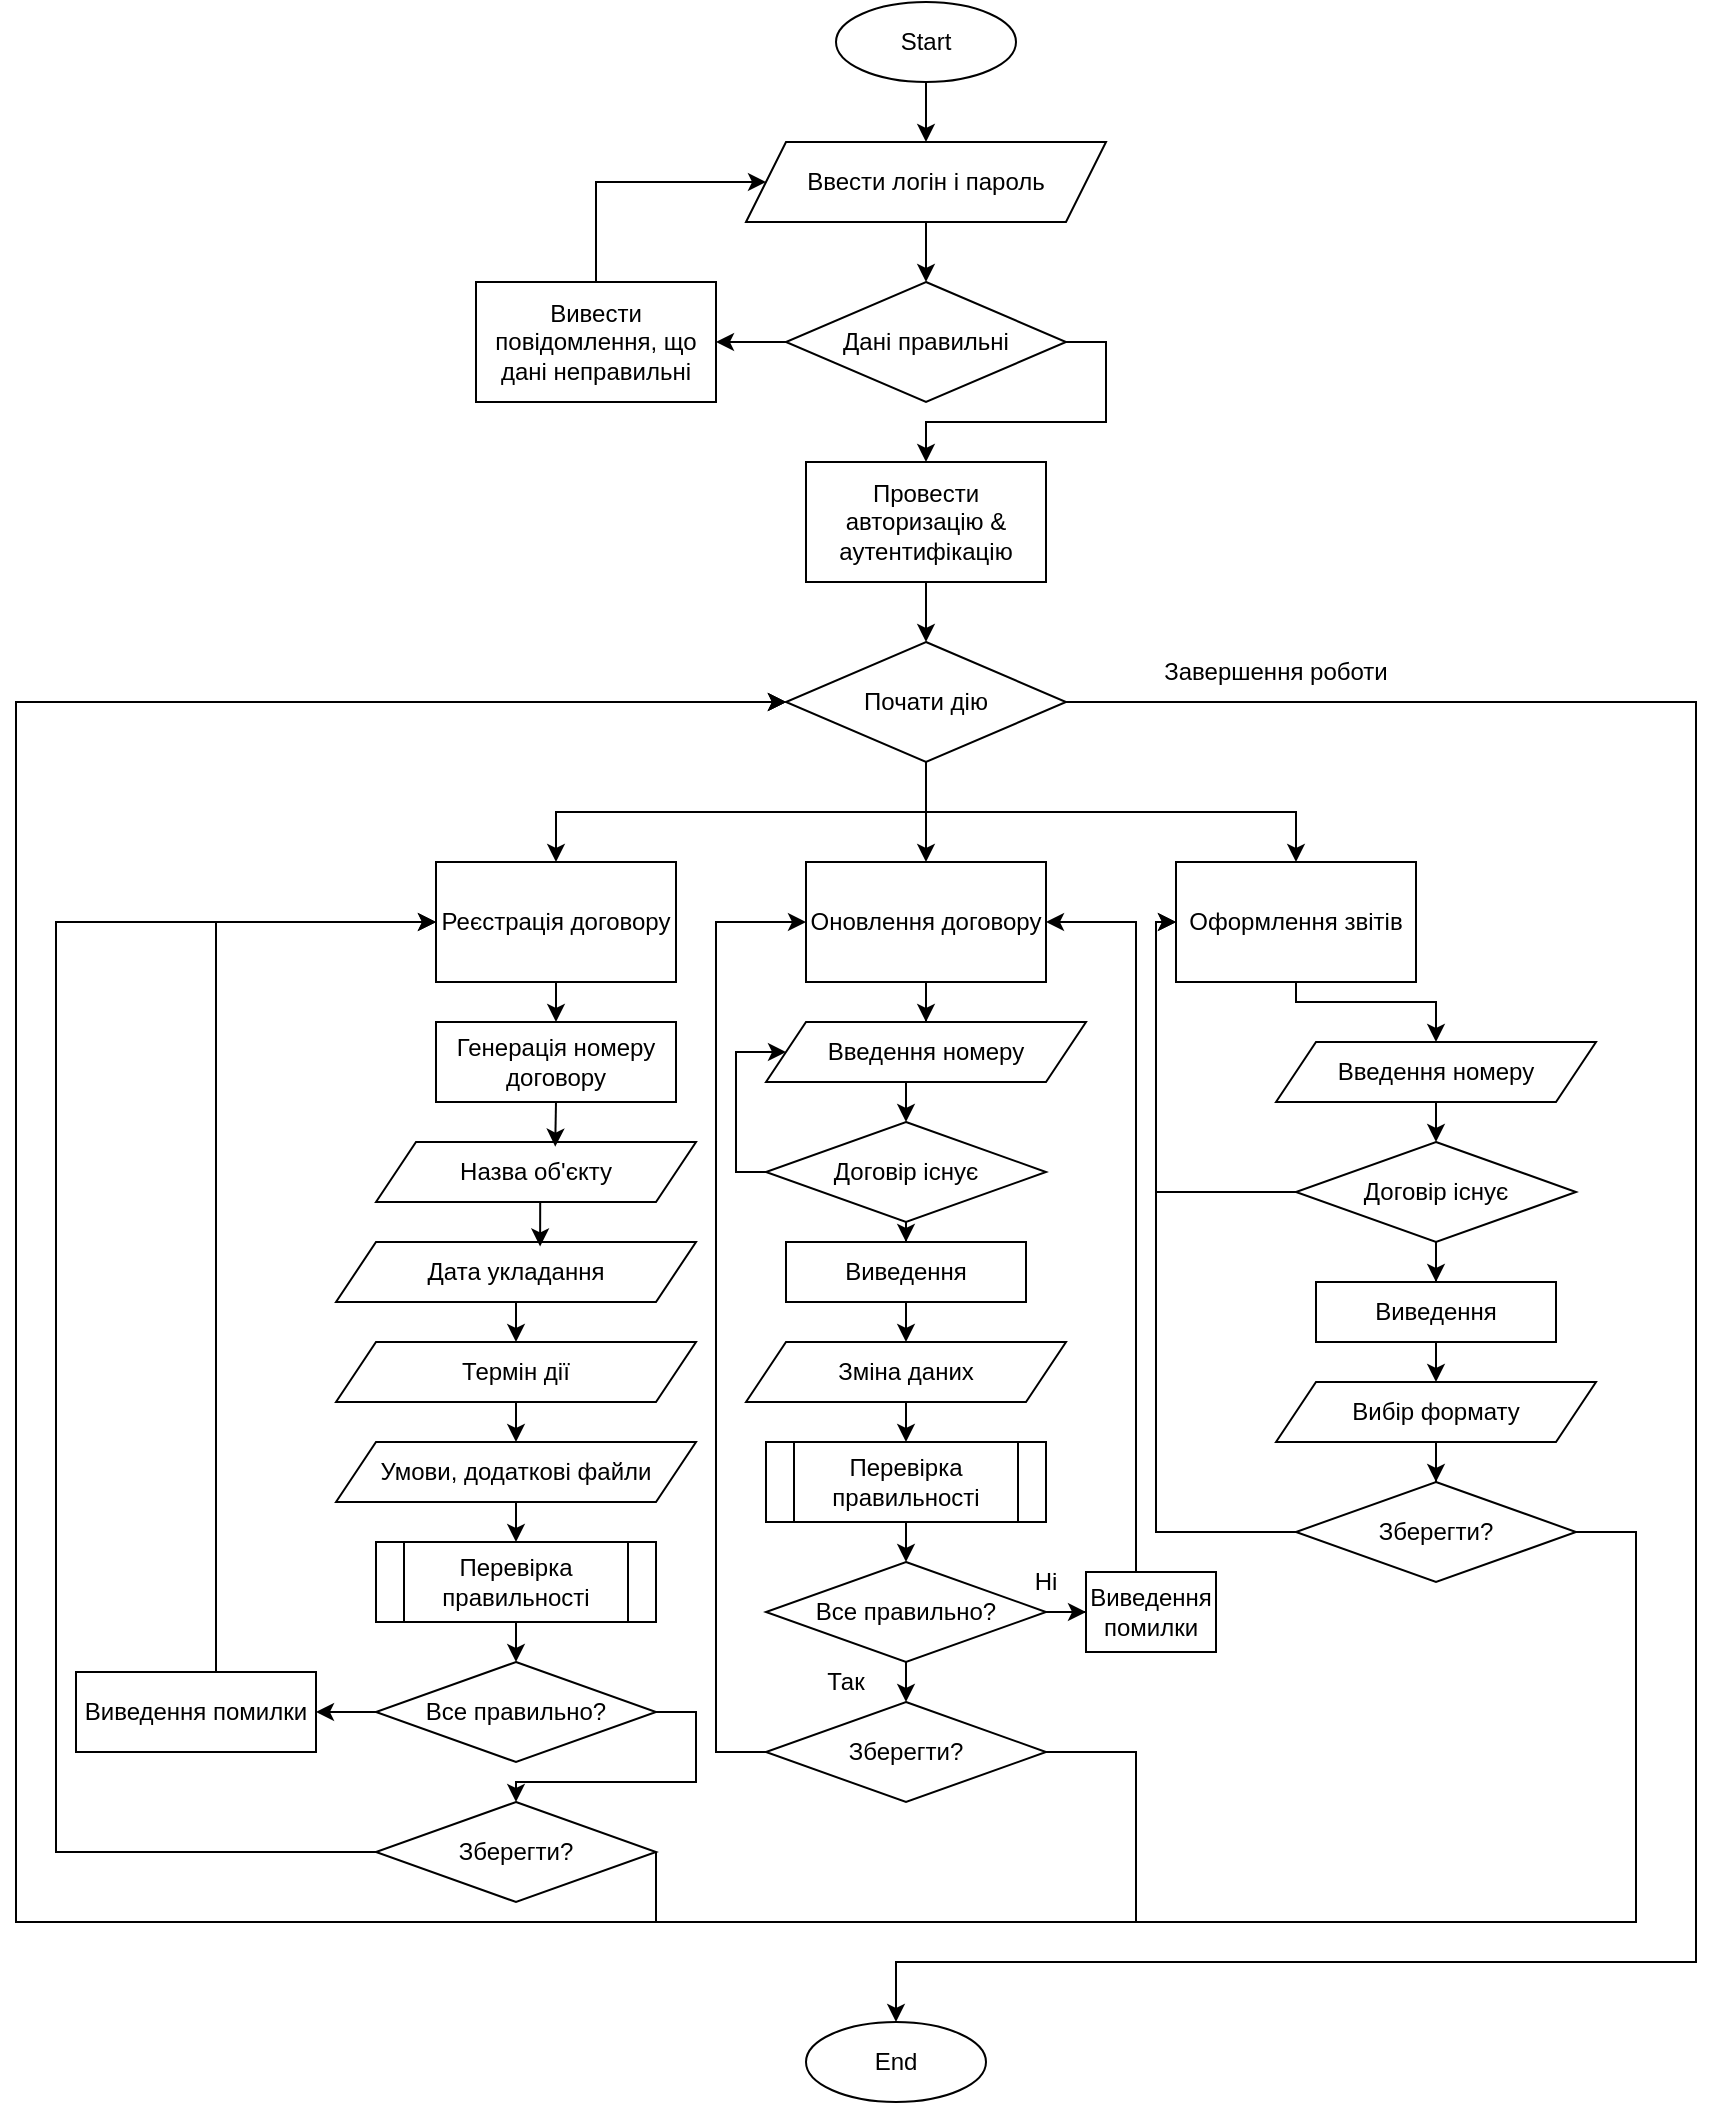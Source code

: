 <mxfile version="24.7.17">
  <diagram name="Page-1" id="ISD2lX4SADq1Y4s88sq2">
    <mxGraphModel dx="2085" dy="740" grid="1" gridSize="10" guides="1" tooltips="1" connect="1" arrows="1" fold="1" page="1" pageScale="1" pageWidth="850" pageHeight="1100" math="0" shadow="0">
      <root>
        <mxCell id="0" />
        <mxCell id="1" parent="0" />
        <mxCell id="xVNOZqWn-jemStVdpSM--4" style="edgeStyle=orthogonalEdgeStyle;rounded=0;orthogonalLoop=1;jettySize=auto;html=1;entryX=0.5;entryY=0;entryDx=0;entryDy=0;" edge="1" parent="1" source="xVNOZqWn-jemStVdpSM--1" target="xVNOZqWn-jemStVdpSM--3">
          <mxGeometry relative="1" as="geometry" />
        </mxCell>
        <mxCell id="xVNOZqWn-jemStVdpSM--1" value="Start" style="ellipse;whiteSpace=wrap;html=1;" vertex="1" parent="1">
          <mxGeometry x="350" y="30" width="90" height="40" as="geometry" />
        </mxCell>
        <mxCell id="xVNOZqWn-jemStVdpSM--2" value="End" style="ellipse;whiteSpace=wrap;html=1;" vertex="1" parent="1">
          <mxGeometry x="335" y="1040" width="90" height="40" as="geometry" />
        </mxCell>
        <mxCell id="xVNOZqWn-jemStVdpSM--6" style="edgeStyle=orthogonalEdgeStyle;rounded=0;orthogonalLoop=1;jettySize=auto;html=1;entryX=0.5;entryY=0;entryDx=0;entryDy=0;" edge="1" parent="1" source="xVNOZqWn-jemStVdpSM--3" target="xVNOZqWn-jemStVdpSM--5">
          <mxGeometry relative="1" as="geometry" />
        </mxCell>
        <mxCell id="xVNOZqWn-jemStVdpSM--3" value="Ввести логін і пароль" style="shape=parallelogram;perimeter=parallelogramPerimeter;whiteSpace=wrap;html=1;fixedSize=1;" vertex="1" parent="1">
          <mxGeometry x="305" y="100" width="180" height="40" as="geometry" />
        </mxCell>
        <mxCell id="xVNOZqWn-jemStVdpSM--8" style="edgeStyle=orthogonalEdgeStyle;rounded=0;orthogonalLoop=1;jettySize=auto;html=1;entryX=0.5;entryY=0;entryDx=0;entryDy=0;exitX=1;exitY=0.5;exitDx=0;exitDy=0;" edge="1" parent="1" source="xVNOZqWn-jemStVdpSM--5" target="xVNOZqWn-jemStVdpSM--7">
          <mxGeometry relative="1" as="geometry">
            <Array as="points">
              <mxPoint x="485" y="200" />
              <mxPoint x="485" y="240" />
              <mxPoint x="395" y="240" />
            </Array>
          </mxGeometry>
        </mxCell>
        <mxCell id="xVNOZqWn-jemStVdpSM--11" style="edgeStyle=orthogonalEdgeStyle;rounded=0;orthogonalLoop=1;jettySize=auto;html=1;exitX=0;exitY=0.5;exitDx=0;exitDy=0;entryX=1;entryY=0.5;entryDx=0;entryDy=0;" edge="1" parent="1" source="xVNOZqWn-jemStVdpSM--5" target="xVNOZqWn-jemStVdpSM--10">
          <mxGeometry relative="1" as="geometry" />
        </mxCell>
        <mxCell id="xVNOZqWn-jemStVdpSM--5" value="Дані правильні" style="rhombus;whiteSpace=wrap;html=1;" vertex="1" parent="1">
          <mxGeometry x="325" y="170" width="140" height="60" as="geometry" />
        </mxCell>
        <mxCell id="xVNOZqWn-jemStVdpSM--14" style="edgeStyle=orthogonalEdgeStyle;rounded=0;orthogonalLoop=1;jettySize=auto;html=1;entryX=0.5;entryY=0;entryDx=0;entryDy=0;" edge="1" parent="1" source="xVNOZqWn-jemStVdpSM--7" target="xVNOZqWn-jemStVdpSM--13">
          <mxGeometry relative="1" as="geometry" />
        </mxCell>
        <mxCell id="xVNOZqWn-jemStVdpSM--7" value="Провести авторизацію &amp;amp; аутентифікацію" style="rounded=0;whiteSpace=wrap;html=1;" vertex="1" parent="1">
          <mxGeometry x="335" y="260" width="120" height="60" as="geometry" />
        </mxCell>
        <mxCell id="xVNOZqWn-jemStVdpSM--12" style="edgeStyle=orthogonalEdgeStyle;rounded=0;orthogonalLoop=1;jettySize=auto;html=1;entryX=0;entryY=0.5;entryDx=0;entryDy=0;" edge="1" parent="1" source="xVNOZqWn-jemStVdpSM--10" target="xVNOZqWn-jemStVdpSM--3">
          <mxGeometry relative="1" as="geometry">
            <Array as="points">
              <mxPoint x="230" y="120" />
            </Array>
          </mxGeometry>
        </mxCell>
        <mxCell id="xVNOZqWn-jemStVdpSM--10" value="Вивести повідомлення, що дані неправильні" style="rounded=0;whiteSpace=wrap;html=1;" vertex="1" parent="1">
          <mxGeometry x="170" y="170" width="120" height="60" as="geometry" />
        </mxCell>
        <mxCell id="xVNOZqWn-jemStVdpSM--22" style="edgeStyle=orthogonalEdgeStyle;rounded=0;orthogonalLoop=1;jettySize=auto;html=1;exitX=0.5;exitY=1;exitDx=0;exitDy=0;entryX=0.5;entryY=0;entryDx=0;entryDy=0;" edge="1" parent="1" source="xVNOZqWn-jemStVdpSM--13" target="xVNOZqWn-jemStVdpSM--15">
          <mxGeometry relative="1" as="geometry">
            <Array as="points">
              <mxPoint x="395" y="435" />
              <mxPoint x="210" y="435" />
            </Array>
          </mxGeometry>
        </mxCell>
        <mxCell id="xVNOZqWn-jemStVdpSM--23" style="edgeStyle=orthogonalEdgeStyle;rounded=0;orthogonalLoop=1;jettySize=auto;html=1;entryX=0.5;entryY=0;entryDx=0;entryDy=0;" edge="1" parent="1" source="xVNOZqWn-jemStVdpSM--13" target="xVNOZqWn-jemStVdpSM--17">
          <mxGeometry relative="1" as="geometry" />
        </mxCell>
        <mxCell id="xVNOZqWn-jemStVdpSM--24" style="edgeStyle=orthogonalEdgeStyle;rounded=0;orthogonalLoop=1;jettySize=auto;html=1;entryX=0.5;entryY=0;entryDx=0;entryDy=0;exitX=0.5;exitY=1;exitDx=0;exitDy=0;" edge="1" parent="1" source="xVNOZqWn-jemStVdpSM--13" target="xVNOZqWn-jemStVdpSM--18">
          <mxGeometry relative="1" as="geometry" />
        </mxCell>
        <mxCell id="xVNOZqWn-jemStVdpSM--88" style="edgeStyle=orthogonalEdgeStyle;rounded=0;orthogonalLoop=1;jettySize=auto;html=1;entryX=0.5;entryY=0;entryDx=0;entryDy=0;" edge="1" parent="1" source="xVNOZqWn-jemStVdpSM--13" target="xVNOZqWn-jemStVdpSM--2">
          <mxGeometry relative="1" as="geometry">
            <Array as="points">
              <mxPoint x="780" y="380" />
              <mxPoint x="780" y="1010" />
              <mxPoint x="380" y="1010" />
            </Array>
          </mxGeometry>
        </mxCell>
        <mxCell id="xVNOZqWn-jemStVdpSM--13" value="Почати дію" style="rhombus;whiteSpace=wrap;html=1;" vertex="1" parent="1">
          <mxGeometry x="325" y="350" width="140" height="60" as="geometry" />
        </mxCell>
        <mxCell id="xVNOZqWn-jemStVdpSM--39" style="edgeStyle=orthogonalEdgeStyle;rounded=0;orthogonalLoop=1;jettySize=auto;html=1;exitX=0.5;exitY=1;exitDx=0;exitDy=0;entryX=0.5;entryY=0;entryDx=0;entryDy=0;" edge="1" parent="1" source="xVNOZqWn-jemStVdpSM--15" target="xVNOZqWn-jemStVdpSM--28">
          <mxGeometry relative="1" as="geometry" />
        </mxCell>
        <mxCell id="xVNOZqWn-jemStVdpSM--15" value="Реєстрація договору" style="rounded=0;whiteSpace=wrap;html=1;" vertex="1" parent="1">
          <mxGeometry x="150" y="460" width="120" height="60" as="geometry" />
        </mxCell>
        <mxCell id="xVNOZqWn-jemStVdpSM--51" style="edgeStyle=orthogonalEdgeStyle;rounded=0;orthogonalLoop=1;jettySize=auto;html=1;exitX=0.5;exitY=1;exitDx=0;exitDy=0;" edge="1" parent="1" source="xVNOZqWn-jemStVdpSM--17" target="xVNOZqWn-jemStVdpSM--46">
          <mxGeometry relative="1" as="geometry" />
        </mxCell>
        <mxCell id="xVNOZqWn-jemStVdpSM--17" value="Оновлення договору" style="rounded=0;whiteSpace=wrap;html=1;" vertex="1" parent="1">
          <mxGeometry x="335" y="460" width="120" height="60" as="geometry" />
        </mxCell>
        <mxCell id="xVNOZqWn-jemStVdpSM--77" style="edgeStyle=orthogonalEdgeStyle;rounded=0;orthogonalLoop=1;jettySize=auto;html=1;" edge="1" parent="1" source="xVNOZqWn-jemStVdpSM--18" target="xVNOZqWn-jemStVdpSM--75">
          <mxGeometry relative="1" as="geometry">
            <Array as="points">
              <mxPoint x="580" y="530" />
              <mxPoint x="650" y="530" />
            </Array>
          </mxGeometry>
        </mxCell>
        <mxCell id="xVNOZqWn-jemStVdpSM--18" value="Оформлення звітів" style="rounded=0;whiteSpace=wrap;html=1;" vertex="1" parent="1">
          <mxGeometry x="520" y="460" width="120" height="60" as="geometry" />
        </mxCell>
        <mxCell id="xVNOZqWn-jemStVdpSM--26" value="Завершення роботи" style="text;html=1;align=center;verticalAlign=middle;whiteSpace=wrap;rounded=0;" vertex="1" parent="1">
          <mxGeometry x="470" y="350" width="200" height="30" as="geometry" />
        </mxCell>
        <mxCell id="xVNOZqWn-jemStVdpSM--27" value="Назва об&#39;єкту" style="shape=parallelogram;perimeter=parallelogramPerimeter;whiteSpace=wrap;html=1;fixedSize=1;" vertex="1" parent="1">
          <mxGeometry x="120" y="600" width="160" height="30" as="geometry" />
        </mxCell>
        <mxCell id="xVNOZqWn-jemStVdpSM--28" value="Генерація номеру договору" style="rounded=0;whiteSpace=wrap;html=1;" vertex="1" parent="1">
          <mxGeometry x="150" y="540" width="120" height="40" as="geometry" />
        </mxCell>
        <mxCell id="xVNOZqWn-jemStVdpSM--42" style="edgeStyle=orthogonalEdgeStyle;rounded=0;orthogonalLoop=1;jettySize=auto;html=1;exitX=0.5;exitY=1;exitDx=0;exitDy=0;entryX=0.5;entryY=0;entryDx=0;entryDy=0;" edge="1" parent="1" source="xVNOZqWn-jemStVdpSM--29" target="xVNOZqWn-jemStVdpSM--30">
          <mxGeometry relative="1" as="geometry" />
        </mxCell>
        <mxCell id="xVNOZqWn-jemStVdpSM--29" value="Дата укладання" style="shape=parallelogram;perimeter=parallelogramPerimeter;whiteSpace=wrap;html=1;fixedSize=1;" vertex="1" parent="1">
          <mxGeometry x="100" y="650" width="180" height="30" as="geometry" />
        </mxCell>
        <mxCell id="xVNOZqWn-jemStVdpSM--43" style="edgeStyle=orthogonalEdgeStyle;rounded=0;orthogonalLoop=1;jettySize=auto;html=1;exitX=0.5;exitY=1;exitDx=0;exitDy=0;entryX=0.5;entryY=0;entryDx=0;entryDy=0;" edge="1" parent="1" source="xVNOZqWn-jemStVdpSM--30" target="xVNOZqWn-jemStVdpSM--31">
          <mxGeometry relative="1" as="geometry" />
        </mxCell>
        <mxCell id="xVNOZqWn-jemStVdpSM--30" value="Термін дії" style="shape=parallelogram;perimeter=parallelogramPerimeter;whiteSpace=wrap;html=1;fixedSize=1;" vertex="1" parent="1">
          <mxGeometry x="100" y="700" width="180" height="30" as="geometry" />
        </mxCell>
        <mxCell id="xVNOZqWn-jemStVdpSM--44" style="edgeStyle=orthogonalEdgeStyle;rounded=0;orthogonalLoop=1;jettySize=auto;html=1;exitX=0.5;exitY=1;exitDx=0;exitDy=0;entryX=0.5;entryY=0;entryDx=0;entryDy=0;" edge="1" parent="1" source="xVNOZqWn-jemStVdpSM--31" target="xVNOZqWn-jemStVdpSM--32">
          <mxGeometry relative="1" as="geometry" />
        </mxCell>
        <mxCell id="xVNOZqWn-jemStVdpSM--31" value="Умови, додаткові файли" style="shape=parallelogram;perimeter=parallelogramPerimeter;whiteSpace=wrap;html=1;fixedSize=1;" vertex="1" parent="1">
          <mxGeometry x="100" y="750" width="180" height="30" as="geometry" />
        </mxCell>
        <mxCell id="xVNOZqWn-jemStVdpSM--45" style="edgeStyle=orthogonalEdgeStyle;rounded=0;orthogonalLoop=1;jettySize=auto;html=1;exitX=0.5;exitY=1;exitDx=0;exitDy=0;entryX=0.5;entryY=0;entryDx=0;entryDy=0;" edge="1" parent="1" source="xVNOZqWn-jemStVdpSM--32" target="xVNOZqWn-jemStVdpSM--33">
          <mxGeometry relative="1" as="geometry" />
        </mxCell>
        <mxCell id="xVNOZqWn-jemStVdpSM--32" value="Перевірка правильності" style="shape=process;whiteSpace=wrap;html=1;backgroundOutline=1;" vertex="1" parent="1">
          <mxGeometry x="120" y="800" width="140" height="40" as="geometry" />
        </mxCell>
        <mxCell id="xVNOZqWn-jemStVdpSM--37" style="edgeStyle=orthogonalEdgeStyle;rounded=0;orthogonalLoop=1;jettySize=auto;html=1;exitX=0;exitY=0.5;exitDx=0;exitDy=0;entryX=1;entryY=0.5;entryDx=0;entryDy=0;" edge="1" parent="1" source="xVNOZqWn-jemStVdpSM--33" target="xVNOZqWn-jemStVdpSM--36">
          <mxGeometry relative="1" as="geometry" />
        </mxCell>
        <mxCell id="xVNOZqWn-jemStVdpSM--55" style="edgeStyle=orthogonalEdgeStyle;rounded=0;orthogonalLoop=1;jettySize=auto;html=1;entryX=0.5;entryY=0;entryDx=0;entryDy=0;exitX=1;exitY=0.5;exitDx=0;exitDy=0;" edge="1" parent="1" source="xVNOZqWn-jemStVdpSM--33" target="xVNOZqWn-jemStVdpSM--54">
          <mxGeometry relative="1" as="geometry">
            <Array as="points">
              <mxPoint x="280" y="885" />
              <mxPoint x="280" y="920" />
              <mxPoint x="190" y="920" />
            </Array>
          </mxGeometry>
        </mxCell>
        <mxCell id="xVNOZqWn-jemStVdpSM--33" value="Все правильно?" style="rhombus;whiteSpace=wrap;html=1;" vertex="1" parent="1">
          <mxGeometry x="120" y="860" width="140" height="50" as="geometry" />
        </mxCell>
        <mxCell id="xVNOZqWn-jemStVdpSM--38" style="edgeStyle=orthogonalEdgeStyle;rounded=0;orthogonalLoop=1;jettySize=auto;html=1;entryX=0;entryY=0.5;entryDx=0;entryDy=0;" edge="1" parent="1" source="xVNOZqWn-jemStVdpSM--36" target="xVNOZqWn-jemStVdpSM--15">
          <mxGeometry relative="1" as="geometry">
            <Array as="points">
              <mxPoint x="40" y="490" />
            </Array>
          </mxGeometry>
        </mxCell>
        <mxCell id="xVNOZqWn-jemStVdpSM--36" value="Виведення помилки" style="rounded=0;whiteSpace=wrap;html=1;" vertex="1" parent="1">
          <mxGeometry x="-30" y="865" width="120" height="40" as="geometry" />
        </mxCell>
        <mxCell id="xVNOZqWn-jemStVdpSM--40" style="edgeStyle=orthogonalEdgeStyle;rounded=0;orthogonalLoop=1;jettySize=auto;html=1;exitX=0.5;exitY=1;exitDx=0;exitDy=0;entryX=0.56;entryY=0.078;entryDx=0;entryDy=0;entryPerimeter=0;" edge="1" parent="1" source="xVNOZqWn-jemStVdpSM--28" target="xVNOZqWn-jemStVdpSM--27">
          <mxGeometry relative="1" as="geometry" />
        </mxCell>
        <mxCell id="xVNOZqWn-jemStVdpSM--41" style="edgeStyle=orthogonalEdgeStyle;rounded=0;orthogonalLoop=1;jettySize=auto;html=1;exitX=0.5;exitY=1;exitDx=0;exitDy=0;entryX=0.567;entryY=0.075;entryDx=0;entryDy=0;entryPerimeter=0;" edge="1" parent="1" source="xVNOZqWn-jemStVdpSM--27" target="xVNOZqWn-jemStVdpSM--29">
          <mxGeometry relative="1" as="geometry" />
        </mxCell>
        <mxCell id="xVNOZqWn-jemStVdpSM--50" style="edgeStyle=orthogonalEdgeStyle;rounded=0;orthogonalLoop=1;jettySize=auto;html=1;exitX=0.5;exitY=1;exitDx=0;exitDy=0;entryX=0.5;entryY=0;entryDx=0;entryDy=0;" edge="1" parent="1" source="xVNOZqWn-jemStVdpSM--46" target="xVNOZqWn-jemStVdpSM--47">
          <mxGeometry relative="1" as="geometry" />
        </mxCell>
        <mxCell id="xVNOZqWn-jemStVdpSM--46" value="Введення номеру" style="shape=parallelogram;perimeter=parallelogramPerimeter;whiteSpace=wrap;html=1;fixedSize=1;" vertex="1" parent="1">
          <mxGeometry x="315" y="540" width="160" height="30" as="geometry" />
        </mxCell>
        <mxCell id="xVNOZqWn-jemStVdpSM--49" style="edgeStyle=orthogonalEdgeStyle;rounded=0;orthogonalLoop=1;jettySize=auto;html=1;" edge="1" parent="1" source="xVNOZqWn-jemStVdpSM--47" target="xVNOZqWn-jemStVdpSM--48">
          <mxGeometry relative="1" as="geometry" />
        </mxCell>
        <mxCell id="xVNOZqWn-jemStVdpSM--53" style="edgeStyle=orthogonalEdgeStyle;rounded=0;orthogonalLoop=1;jettySize=auto;html=1;entryX=0;entryY=0.5;entryDx=0;entryDy=0;" edge="1" parent="1" source="xVNOZqWn-jemStVdpSM--47" target="xVNOZqWn-jemStVdpSM--46">
          <mxGeometry relative="1" as="geometry">
            <Array as="points">
              <mxPoint x="300" y="615" />
              <mxPoint x="300" y="555" />
            </Array>
          </mxGeometry>
        </mxCell>
        <mxCell id="xVNOZqWn-jemStVdpSM--47" value="Договір існує" style="rhombus;whiteSpace=wrap;html=1;" vertex="1" parent="1">
          <mxGeometry x="315" y="590" width="140" height="50" as="geometry" />
        </mxCell>
        <mxCell id="xVNOZqWn-jemStVdpSM--59" style="edgeStyle=orthogonalEdgeStyle;rounded=0;orthogonalLoop=1;jettySize=auto;html=1;exitX=0.5;exitY=1;exitDx=0;exitDy=0;entryX=0.5;entryY=0;entryDx=0;entryDy=0;" edge="1" parent="1" source="xVNOZqWn-jemStVdpSM--48" target="xVNOZqWn-jemStVdpSM--58">
          <mxGeometry relative="1" as="geometry" />
        </mxCell>
        <mxCell id="xVNOZqWn-jemStVdpSM--48" value="Виведення" style="rounded=0;whiteSpace=wrap;html=1;" vertex="1" parent="1">
          <mxGeometry x="325" y="650" width="120" height="30" as="geometry" />
        </mxCell>
        <mxCell id="xVNOZqWn-jemStVdpSM--56" style="edgeStyle=orthogonalEdgeStyle;rounded=0;orthogonalLoop=1;jettySize=auto;html=1;entryX=0;entryY=0.5;entryDx=0;entryDy=0;" edge="1" parent="1" source="xVNOZqWn-jemStVdpSM--54" target="xVNOZqWn-jemStVdpSM--15">
          <mxGeometry relative="1" as="geometry">
            <Array as="points">
              <mxPoint x="-40" y="955" />
              <mxPoint x="-40" y="490" />
            </Array>
          </mxGeometry>
        </mxCell>
        <mxCell id="xVNOZqWn-jemStVdpSM--57" style="edgeStyle=orthogonalEdgeStyle;rounded=0;orthogonalLoop=1;jettySize=auto;html=1;entryX=0;entryY=0.5;entryDx=0;entryDy=0;exitX=1;exitY=0.5;exitDx=0;exitDy=0;" edge="1" parent="1" source="xVNOZqWn-jemStVdpSM--54" target="xVNOZqWn-jemStVdpSM--13">
          <mxGeometry relative="1" as="geometry">
            <Array as="points">
              <mxPoint x="260" y="990" />
              <mxPoint x="-60" y="990" />
              <mxPoint x="-60" y="380" />
            </Array>
          </mxGeometry>
        </mxCell>
        <mxCell id="xVNOZqWn-jemStVdpSM--54" value="Зберегти?" style="rhombus;whiteSpace=wrap;html=1;" vertex="1" parent="1">
          <mxGeometry x="120" y="930" width="140" height="50" as="geometry" />
        </mxCell>
        <mxCell id="xVNOZqWn-jemStVdpSM--61" style="edgeStyle=orthogonalEdgeStyle;rounded=0;orthogonalLoop=1;jettySize=auto;html=1;exitX=0.5;exitY=1;exitDx=0;exitDy=0;entryX=0.5;entryY=0;entryDx=0;entryDy=0;" edge="1" parent="1" source="xVNOZqWn-jemStVdpSM--58" target="xVNOZqWn-jemStVdpSM--60">
          <mxGeometry relative="1" as="geometry" />
        </mxCell>
        <mxCell id="xVNOZqWn-jemStVdpSM--58" value="Зміна даних" style="shape=parallelogram;perimeter=parallelogramPerimeter;whiteSpace=wrap;html=1;fixedSize=1;" vertex="1" parent="1">
          <mxGeometry x="305" y="700" width="160" height="30" as="geometry" />
        </mxCell>
        <mxCell id="xVNOZqWn-jemStVdpSM--65" style="edgeStyle=orthogonalEdgeStyle;rounded=0;orthogonalLoop=1;jettySize=auto;html=1;exitX=0.5;exitY=1;exitDx=0;exitDy=0;entryX=0.5;entryY=0;entryDx=0;entryDy=0;" edge="1" parent="1" source="xVNOZqWn-jemStVdpSM--60" target="xVNOZqWn-jemStVdpSM--62">
          <mxGeometry relative="1" as="geometry" />
        </mxCell>
        <mxCell id="xVNOZqWn-jemStVdpSM--60" value="Перевірка правильності" style="shape=process;whiteSpace=wrap;html=1;backgroundOutline=1;" vertex="1" parent="1">
          <mxGeometry x="315" y="750" width="140" height="40" as="geometry" />
        </mxCell>
        <mxCell id="xVNOZqWn-jemStVdpSM--66" style="edgeStyle=orthogonalEdgeStyle;rounded=0;orthogonalLoop=1;jettySize=auto;html=1;entryX=0;entryY=0.5;entryDx=0;entryDy=0;" edge="1" parent="1" source="xVNOZqWn-jemStVdpSM--62" target="xVNOZqWn-jemStVdpSM--64">
          <mxGeometry relative="1" as="geometry" />
        </mxCell>
        <mxCell id="xVNOZqWn-jemStVdpSM--68" style="edgeStyle=orthogonalEdgeStyle;rounded=0;orthogonalLoop=1;jettySize=auto;html=1;exitX=0.5;exitY=1;exitDx=0;exitDy=0;entryX=0.5;entryY=0;entryDx=0;entryDy=0;" edge="1" parent="1" source="xVNOZqWn-jemStVdpSM--62" target="xVNOZqWn-jemStVdpSM--63">
          <mxGeometry relative="1" as="geometry" />
        </mxCell>
        <mxCell id="xVNOZqWn-jemStVdpSM--62" value="Все правильно?" style="rhombus;whiteSpace=wrap;html=1;" vertex="1" parent="1">
          <mxGeometry x="315" y="810" width="140" height="50" as="geometry" />
        </mxCell>
        <mxCell id="xVNOZqWn-jemStVdpSM--71" style="edgeStyle=orthogonalEdgeStyle;rounded=0;orthogonalLoop=1;jettySize=auto;html=1;entryX=0;entryY=0.5;entryDx=0;entryDy=0;" edge="1" parent="1" source="xVNOZqWn-jemStVdpSM--63" target="xVNOZqWn-jemStVdpSM--17">
          <mxGeometry relative="1" as="geometry">
            <Array as="points">
              <mxPoint x="290" y="905" />
              <mxPoint x="290" y="490" />
            </Array>
          </mxGeometry>
        </mxCell>
        <mxCell id="xVNOZqWn-jemStVdpSM--74" style="edgeStyle=orthogonalEdgeStyle;rounded=0;orthogonalLoop=1;jettySize=auto;html=1;exitX=1;exitY=0.5;exitDx=0;exitDy=0;entryX=0;entryY=0.5;entryDx=0;entryDy=0;" edge="1" parent="1" source="xVNOZqWn-jemStVdpSM--63" target="xVNOZqWn-jemStVdpSM--13">
          <mxGeometry relative="1" as="geometry">
            <mxPoint x="260" y="990" as="targetPoint" />
            <Array as="points">
              <mxPoint x="500" y="905" />
              <mxPoint x="500" y="990" />
              <mxPoint x="-60" y="990" />
              <mxPoint x="-60" y="380" />
            </Array>
          </mxGeometry>
        </mxCell>
        <mxCell id="xVNOZqWn-jemStVdpSM--63" value="Зберегти?" style="rhombus;whiteSpace=wrap;html=1;" vertex="1" parent="1">
          <mxGeometry x="315" y="880" width="140" height="50" as="geometry" />
        </mxCell>
        <mxCell id="xVNOZqWn-jemStVdpSM--72" style="edgeStyle=orthogonalEdgeStyle;rounded=0;orthogonalLoop=1;jettySize=auto;html=1;entryX=1;entryY=0.5;entryDx=0;entryDy=0;" edge="1" parent="1" source="xVNOZqWn-jemStVdpSM--64" target="xVNOZqWn-jemStVdpSM--17">
          <mxGeometry relative="1" as="geometry">
            <Array as="points">
              <mxPoint x="500" y="490" />
            </Array>
          </mxGeometry>
        </mxCell>
        <mxCell id="xVNOZqWn-jemStVdpSM--64" value="Виведення помилки" style="rounded=0;whiteSpace=wrap;html=1;" vertex="1" parent="1">
          <mxGeometry x="475" y="815" width="65" height="40" as="geometry" />
        </mxCell>
        <mxCell id="xVNOZqWn-jemStVdpSM--67" value="Ні" style="text;html=1;align=center;verticalAlign=middle;whiteSpace=wrap;rounded=0;" vertex="1" parent="1">
          <mxGeometry x="440" y="805" width="30" height="30" as="geometry" />
        </mxCell>
        <mxCell id="xVNOZqWn-jemStVdpSM--69" value="Так" style="text;html=1;align=center;verticalAlign=middle;whiteSpace=wrap;rounded=0;" vertex="1" parent="1">
          <mxGeometry x="340" y="855" width="30" height="30" as="geometry" />
        </mxCell>
        <mxCell id="xVNOZqWn-jemStVdpSM--78" style="edgeStyle=orthogonalEdgeStyle;rounded=0;orthogonalLoop=1;jettySize=auto;html=1;exitX=0.5;exitY=1;exitDx=0;exitDy=0;entryX=0.5;entryY=0;entryDx=0;entryDy=0;" edge="1" parent="1" source="xVNOZqWn-jemStVdpSM--75" target="xVNOZqWn-jemStVdpSM--76">
          <mxGeometry relative="1" as="geometry" />
        </mxCell>
        <mxCell id="xVNOZqWn-jemStVdpSM--75" value="Введення номеру" style="shape=parallelogram;perimeter=parallelogramPerimeter;whiteSpace=wrap;html=1;fixedSize=1;" vertex="1" parent="1">
          <mxGeometry x="570" y="550" width="160" height="30" as="geometry" />
        </mxCell>
        <mxCell id="xVNOZqWn-jemStVdpSM--79" style="edgeStyle=orthogonalEdgeStyle;rounded=0;orthogonalLoop=1;jettySize=auto;html=1;entryX=0;entryY=0.5;entryDx=0;entryDy=0;" edge="1" parent="1" source="xVNOZqWn-jemStVdpSM--76" target="xVNOZqWn-jemStVdpSM--18">
          <mxGeometry relative="1" as="geometry">
            <Array as="points">
              <mxPoint x="510" y="625" />
              <mxPoint x="510" y="490" />
            </Array>
          </mxGeometry>
        </mxCell>
        <mxCell id="xVNOZqWn-jemStVdpSM--81" style="edgeStyle=orthogonalEdgeStyle;rounded=0;orthogonalLoop=1;jettySize=auto;html=1;exitX=0.5;exitY=1;exitDx=0;exitDy=0;" edge="1" parent="1" source="xVNOZqWn-jemStVdpSM--76" target="xVNOZqWn-jemStVdpSM--80">
          <mxGeometry relative="1" as="geometry" />
        </mxCell>
        <mxCell id="xVNOZqWn-jemStVdpSM--76" value="Договір існує" style="rhombus;whiteSpace=wrap;html=1;" vertex="1" parent="1">
          <mxGeometry x="580" y="600" width="140" height="50" as="geometry" />
        </mxCell>
        <mxCell id="xVNOZqWn-jemStVdpSM--83" style="edgeStyle=orthogonalEdgeStyle;rounded=0;orthogonalLoop=1;jettySize=auto;html=1;exitX=0.5;exitY=1;exitDx=0;exitDy=0;entryX=0.5;entryY=0;entryDx=0;entryDy=0;" edge="1" parent="1" source="xVNOZqWn-jemStVdpSM--80" target="xVNOZqWn-jemStVdpSM--82">
          <mxGeometry relative="1" as="geometry" />
        </mxCell>
        <mxCell id="xVNOZqWn-jemStVdpSM--80" value="Виведення" style="rounded=0;whiteSpace=wrap;html=1;" vertex="1" parent="1">
          <mxGeometry x="590" y="670" width="120" height="30" as="geometry" />
        </mxCell>
        <mxCell id="xVNOZqWn-jemStVdpSM--85" style="edgeStyle=orthogonalEdgeStyle;rounded=0;orthogonalLoop=1;jettySize=auto;html=1;" edge="1" parent="1" source="xVNOZqWn-jemStVdpSM--82" target="xVNOZqWn-jemStVdpSM--84">
          <mxGeometry relative="1" as="geometry" />
        </mxCell>
        <mxCell id="xVNOZqWn-jemStVdpSM--82" value="Вибір формату" style="shape=parallelogram;perimeter=parallelogramPerimeter;whiteSpace=wrap;html=1;fixedSize=1;" vertex="1" parent="1">
          <mxGeometry x="570" y="720" width="160" height="30" as="geometry" />
        </mxCell>
        <mxCell id="xVNOZqWn-jemStVdpSM--86" style="edgeStyle=orthogonalEdgeStyle;rounded=0;orthogonalLoop=1;jettySize=auto;html=1;entryX=0;entryY=0.5;entryDx=0;entryDy=0;" edge="1" parent="1" source="xVNOZqWn-jemStVdpSM--84" target="xVNOZqWn-jemStVdpSM--18">
          <mxGeometry relative="1" as="geometry">
            <Array as="points">
              <mxPoint x="510" y="795" />
              <mxPoint x="510" y="490" />
            </Array>
          </mxGeometry>
        </mxCell>
        <mxCell id="xVNOZqWn-jemStVdpSM--87" style="edgeStyle=orthogonalEdgeStyle;rounded=0;orthogonalLoop=1;jettySize=auto;html=1;entryX=0;entryY=0.5;entryDx=0;entryDy=0;exitX=1;exitY=0.5;exitDx=0;exitDy=0;" edge="1" parent="1" source="xVNOZqWn-jemStVdpSM--84" target="xVNOZqWn-jemStVdpSM--13">
          <mxGeometry relative="1" as="geometry">
            <Array as="points">
              <mxPoint x="750" y="795" />
              <mxPoint x="750" y="990" />
              <mxPoint x="-60" y="990" />
              <mxPoint x="-60" y="380" />
            </Array>
          </mxGeometry>
        </mxCell>
        <mxCell id="xVNOZqWn-jemStVdpSM--84" value="Зберегти?" style="rhombus;whiteSpace=wrap;html=1;" vertex="1" parent="1">
          <mxGeometry x="580" y="770" width="140" height="50" as="geometry" />
        </mxCell>
      </root>
    </mxGraphModel>
  </diagram>
</mxfile>

